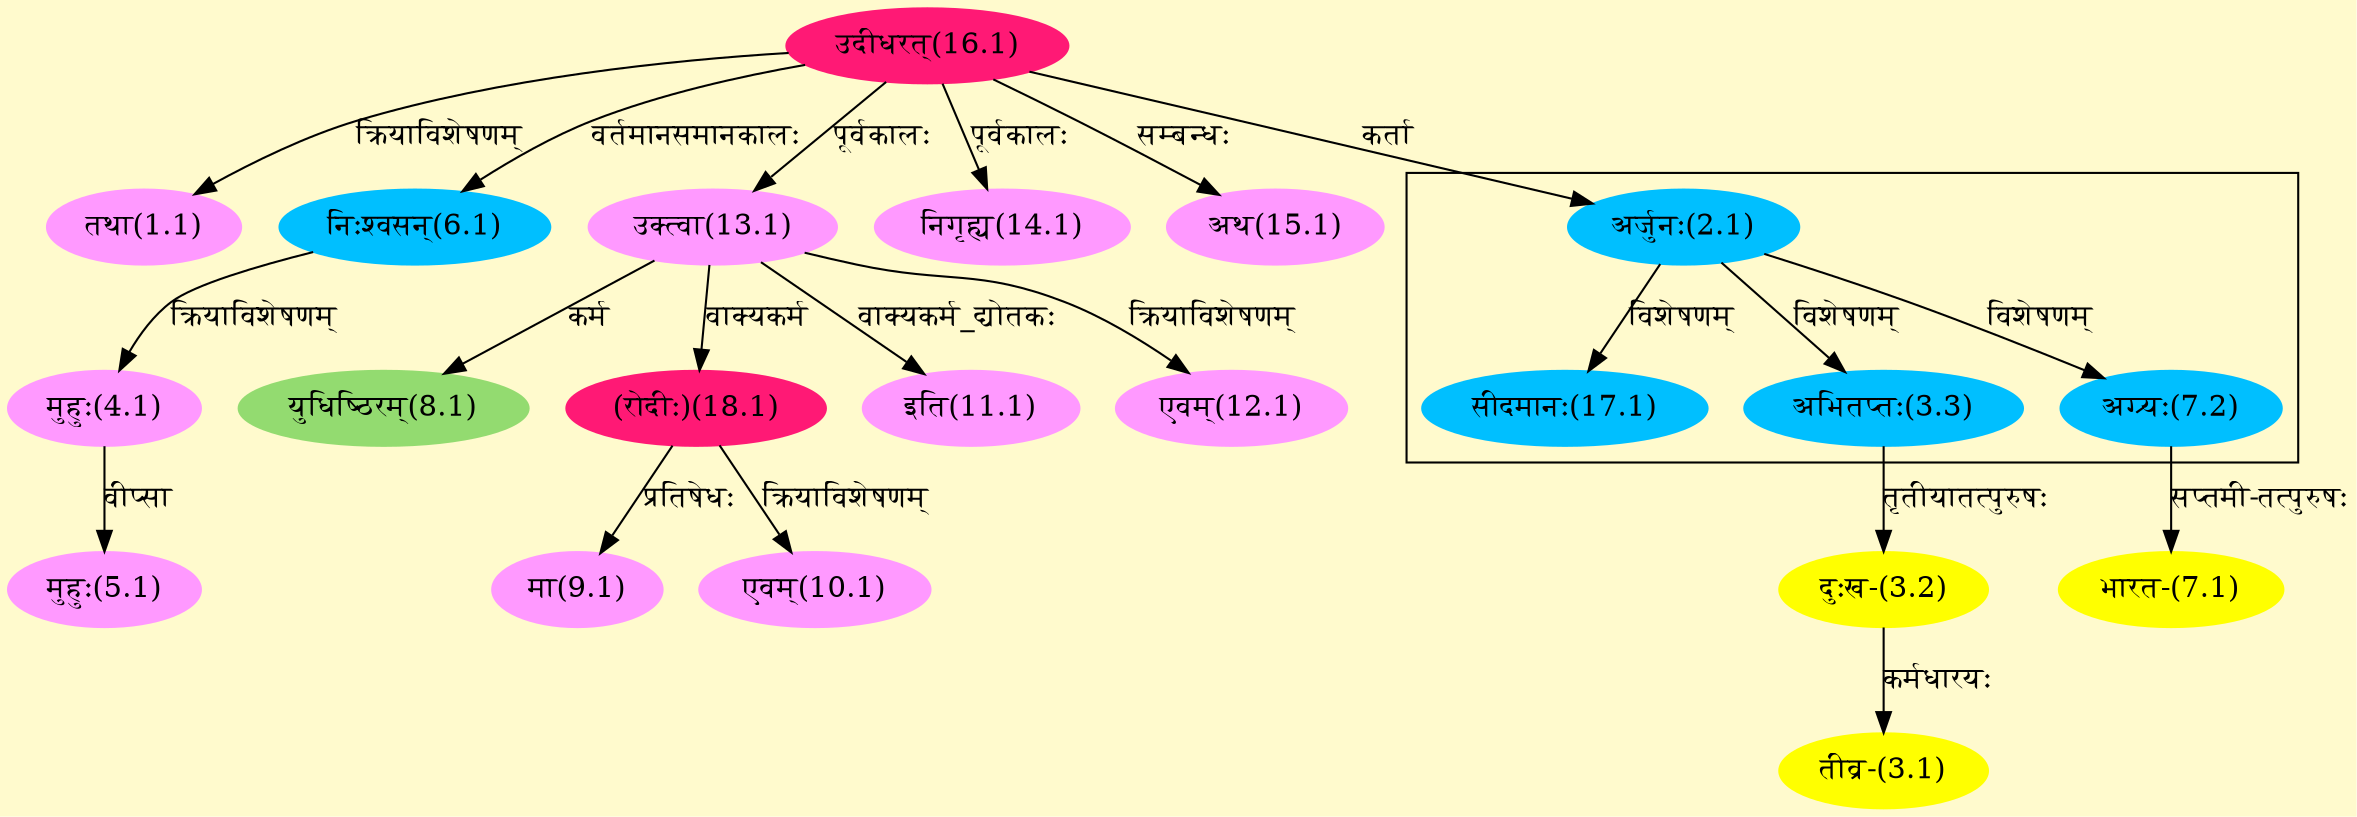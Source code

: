 digraph G{
rankdir=BT;
 compound=true;
 bgcolor="lemonchiffon1";

subgraph cluster_1{
Node3_3 [style=filled, color="#00BFFF" label = "अभितप्तः(3.3)"]
Node2_1 [style=filled, color="#00BFFF" label = "अर्जुनः(2.1)"]
Node7_2 [style=filled, color="#00BFFF" label = "अग्र्यः(7.2)"]
Node17_1 [style=filled, color="#00BFFF" label = "सीदमानः(17.1)"]

}
Node1_1 [style=filled, color="#FF99FF" label = "तथा(1.1)"]
Node16_1 [style=filled, color="#FF1975" label = "उदीधरत्(16.1)"]
Node2_1 [style=filled, color="#00BFFF" label = "अर्जुनः(2.1)"]
Node3_1 [style=filled, color="#FFFF00" label = "तीव्र-(3.1)"]
Node3_2 [style=filled, color="#FFFF00" label = "दुःख-(3.2)"]
Node3_3 [style=filled, color="#00BFFF" label = "अभितप्तः(3.3)"]
Node4_1 [style=filled, color="#FF99FF" label = "मुहुः(4.1)"]
Node6_1 [style=filled, color="#00BFFF" label = "निःश्वसन्(6.1)"]
Node5_1 [style=filled, color="#FF99FF" label = "मुहुः(5.1)"]
Node7_1 [style=filled, color="#FFFF00" label = "भारत-(7.1)"]
Node7_2 [style=filled, color="#00BFFF" label = "अग्र्यः(7.2)"]
Node8_1 [style=filled, color="#93DB70" label = "युधिष्ठिरम्(8.1)"]
Node13_1 [style=filled, color="#FF99FF" label = "उक्त्वा(13.1)"]
Node9_1 [style=filled, color="#FF99FF" label = "मा(9.1)"]
Node18_1 [style=filled, color="#FF1975" label = "(रोदीः)(18.1)"]
Node10_1 [style=filled, color="#FF99FF" label = "एवम्(10.1)"]
Node11_1 [style=filled, color="#FF99FF" label = "इति(11.1)"]
Node12_1 [style=filled, color="#FF99FF" label = "एवम्(12.1)"]
Node14_1 [style=filled, color="#FF99FF" label = "निगृह्य(14.1)"]
Node15_1 [style=filled, color="#FF99FF" label = "अथ(15.1)"]
/* Start of Relations section */

Node1_1 -> Node16_1 [  label="क्रियाविशेषणम्"  dir="back" ]
Node2_1 -> Node16_1 [  label="कर्ता"  dir="back" ]
Node3_1 -> Node3_2 [  label="कर्मधारयः"  dir="back" ]
Node3_2 -> Node3_3 [  label="तृतीयातत्पुरुषः"  dir="back" ]
Node3_3 -> Node2_1 [  label="विशेषणम्"  dir="back" ]
Node4_1 -> Node6_1 [  label="क्रियाविशेषणम्"  dir="back" ]
Node5_1 -> Node4_1 [  label="वीप्सा"  dir="back" ]
Node6_1 -> Node16_1 [  label="वर्तमानसमानकालः"  dir="back" ]
Node7_1 -> Node7_2 [  label="सप्तमी-तत्पुरुषः"  dir="back" ]
Node7_2 -> Node2_1 [  label="विशेषणम्"  dir="back" ]
Node8_1 -> Node13_1 [  label="कर्म"  dir="back" ]
Node9_1 -> Node18_1 [  label="प्रतिषेधः"  dir="back" ]
Node10_1 -> Node18_1 [  label="क्रियाविशेषणम्"  dir="back" ]
Node11_1 -> Node13_1 [  label="वाक्यकर्म_द्योतकः"  dir="back" ]
Node12_1 -> Node13_1 [  label="क्रियाविशेषणम्"  dir="back" ]
Node13_1 -> Node16_1 [  label="पूर्वकालः"  dir="back" ]
Node14_1 -> Node16_1 [  label="पूर्वकालः"  dir="back" ]
Node15_1 -> Node16_1 [  label="सम्बन्धः"  dir="back" ]
Node17_1 -> Node2_1 [  label="विशेषणम्"  dir="back" ]
Node18_1 -> Node13_1 [  label="वाक्यकर्म"  dir="back" ]
}
